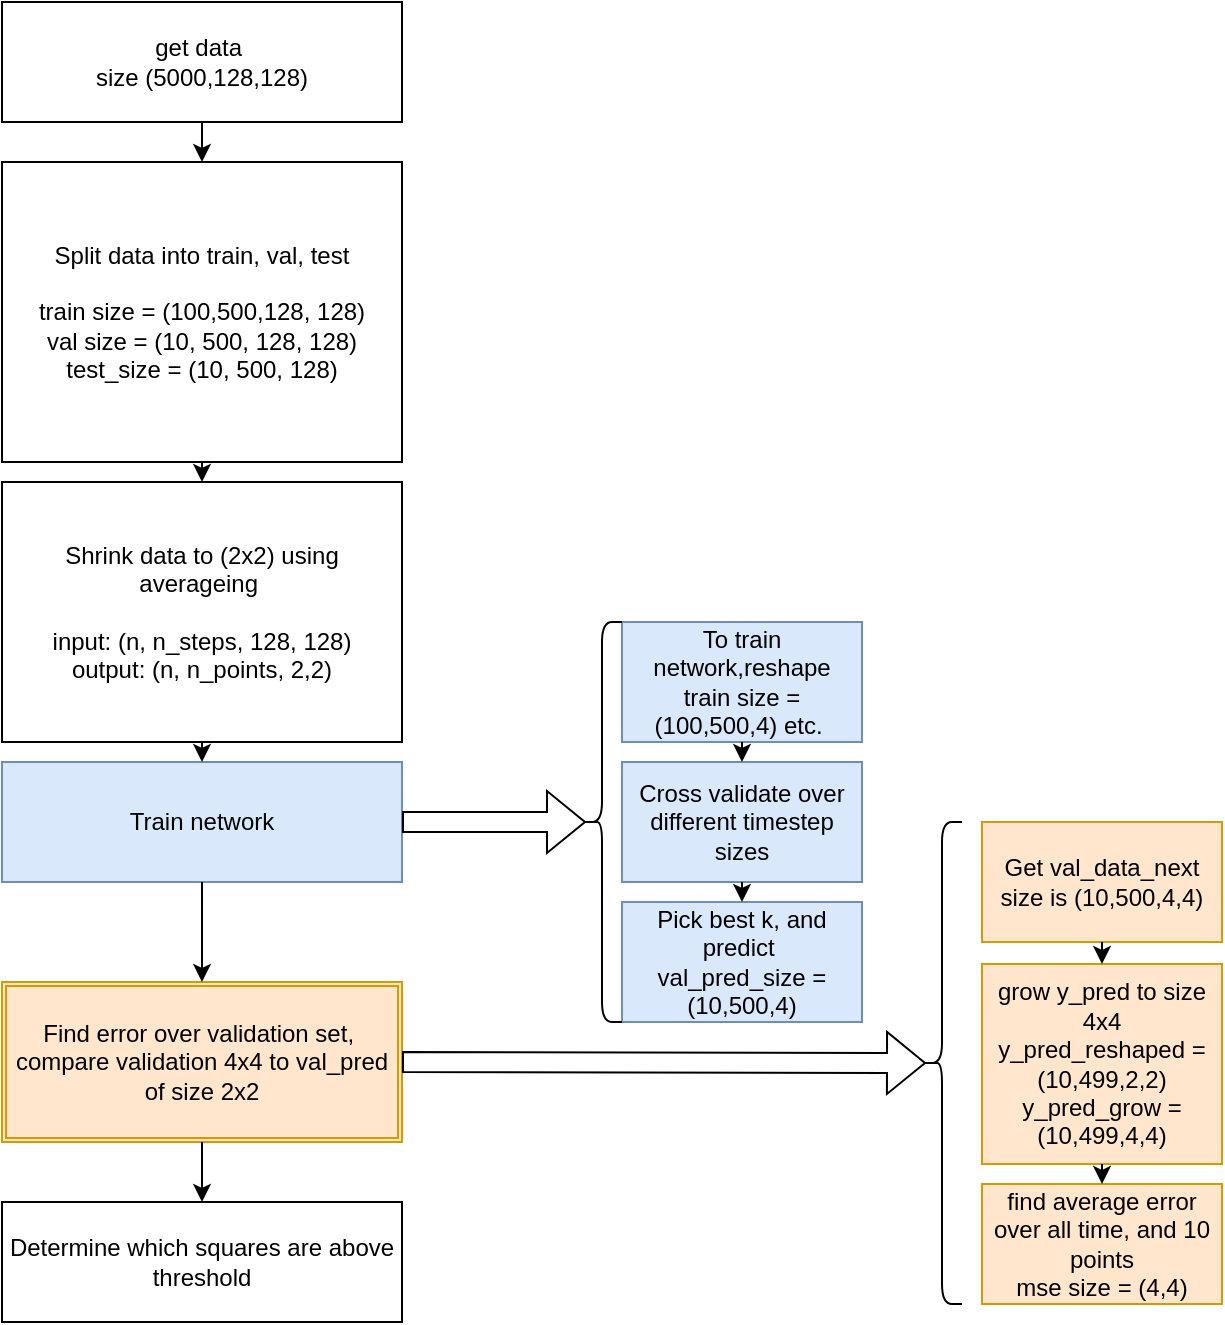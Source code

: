 <mxfile version="15.6.6" type="device"><diagram id="sGafApSrYqCIM2EjlVGW" name="Page-1"><mxGraphModel dx="782" dy="468" grid="1" gridSize="10" guides="1" tooltips="1" connect="1" arrows="1" fold="1" page="1" pageScale="1" pageWidth="850" pageHeight="1100" math="0" shadow="0"><root><mxCell id="0"/><mxCell id="1" parent="0"/><mxCell id="2HMtNx4SL0x8IEtz0DNj-1" value="get data&amp;nbsp;&lt;br&gt;size (5000,128,128)" style="rounded=0;whiteSpace=wrap;html=1;fillColor=default;strokeColor=default;fontColor=default;" vertex="1" parent="1"><mxGeometry x="40" y="30" width="200" height="60" as="geometry"/></mxCell><mxCell id="2HMtNx4SL0x8IEtz0DNj-2" value="Split data into train, val, test&lt;br&gt;&lt;br&gt;train size = (100,500,128, 128)&lt;br&gt;val size = (10, 500, 128, 128)&lt;br&gt;test_size = (10, 500, 128)&lt;br&gt;" style="rounded=0;whiteSpace=wrap;html=1;fontColor=default;strokeColor=default;fillColor=default;" vertex="1" parent="1"><mxGeometry x="40" y="110" width="200" height="150" as="geometry"/></mxCell><mxCell id="2HMtNx4SL0x8IEtz0DNj-3" value="" style="endArrow=classic;html=1;rounded=0;fontColor=default;strokeColor=default;labelBackgroundColor=default;exitX=0.5;exitY=1;exitDx=0;exitDy=0;entryX=0.5;entryY=0;entryDx=0;entryDy=0;" edge="1" parent="1" source="2HMtNx4SL0x8IEtz0DNj-1" target="2HMtNx4SL0x8IEtz0DNj-2"><mxGeometry width="50" height="50" relative="1" as="geometry"><mxPoint x="380" y="200" as="sourcePoint"/><mxPoint x="430" y="150" as="targetPoint"/></mxGeometry></mxCell><mxCell id="2HMtNx4SL0x8IEtz0DNj-4" value="Shrink data to (2x2) using averageing&amp;nbsp;&lt;br&gt;&lt;br&gt;input: (n, n_steps, 128, 128)&lt;br&gt;output: (n, n_points, 2,2)" style="rounded=0;whiteSpace=wrap;html=1;fontColor=default;strokeColor=default;fillColor=default;" vertex="1" parent="1"><mxGeometry x="40" y="270" width="200" height="130" as="geometry"/></mxCell><mxCell id="2HMtNx4SL0x8IEtz0DNj-5" value="" style="endArrow=classic;html=1;rounded=0;labelBackgroundColor=default;fontColor=default;strokeColor=default;exitX=0.5;exitY=1;exitDx=0;exitDy=0;entryX=0.5;entryY=0;entryDx=0;entryDy=0;" edge="1" parent="1" source="2HMtNx4SL0x8IEtz0DNj-2" target="2HMtNx4SL0x8IEtz0DNj-4"><mxGeometry width="50" height="50" relative="1" as="geometry"><mxPoint x="380" y="260" as="sourcePoint"/><mxPoint x="430" y="210" as="targetPoint"/></mxGeometry></mxCell><mxCell id="2HMtNx4SL0x8IEtz0DNj-6" value="Train network" style="rounded=0;whiteSpace=wrap;html=1;strokeColor=#6c8ebf;fillColor=#dae8fc;fontColor=default;" vertex="1" parent="1"><mxGeometry x="40" y="410" width="200" height="60" as="geometry"/></mxCell><mxCell id="2HMtNx4SL0x8IEtz0DNj-13" value="" style="shape=flexArrow;endArrow=classic;html=1;rounded=0;labelBackgroundColor=default;fontColor=default;strokeColor=default;exitX=1;exitY=0.5;exitDx=0;exitDy=0;entryX=0.1;entryY=0.5;entryDx=0;entryDy=0;entryPerimeter=0;" edge="1" parent="1" source="2HMtNx4SL0x8IEtz0DNj-6" target="2HMtNx4SL0x8IEtz0DNj-14"><mxGeometry width="50" height="50" relative="1" as="geometry"><mxPoint x="380" y="260" as="sourcePoint"/><mxPoint x="430" y="210" as="targetPoint"/></mxGeometry></mxCell><mxCell id="2HMtNx4SL0x8IEtz0DNj-15" value="" style="group;fontColor=default;" vertex="1" connectable="0" parent="1"><mxGeometry x="330" y="340" width="140" height="200" as="geometry"/></mxCell><mxCell id="2HMtNx4SL0x8IEtz0DNj-7" value="To train network,reshape&lt;br&gt;train size = (100,500,4) etc.&amp;nbsp;" style="rounded=0;whiteSpace=wrap;html=1;strokeColor=#6c8ebf;fillColor=#dae8fc;fontColor=default;" vertex="1" parent="2HMtNx4SL0x8IEtz0DNj-15"><mxGeometry x="20" width="120" height="60" as="geometry"/></mxCell><mxCell id="2HMtNx4SL0x8IEtz0DNj-9" value="Cross validate over different timestep sizes" style="rounded=0;whiteSpace=wrap;html=1;strokeColor=#6c8ebf;fillColor=#dae8fc;fontColor=default;" vertex="1" parent="2HMtNx4SL0x8IEtz0DNj-15"><mxGeometry x="20" y="70" width="120" height="60" as="geometry"/></mxCell><mxCell id="2HMtNx4SL0x8IEtz0DNj-10" value="Pick best k, and predict&amp;nbsp;&lt;br&gt;val_pred_size = (10,500,4)" style="rounded=0;whiteSpace=wrap;html=1;strokeColor=#6c8ebf;fillColor=#dae8fc;fontColor=default;" vertex="1" parent="2HMtNx4SL0x8IEtz0DNj-15"><mxGeometry x="20" y="140" width="120" height="60" as="geometry"/></mxCell><mxCell id="2HMtNx4SL0x8IEtz0DNj-11" value="" style="endArrow=classic;html=1;rounded=0;labelBackgroundColor=default;fontColor=default;strokeColor=default;exitX=0.5;exitY=1;exitDx=0;exitDy=0;entryX=0.5;entryY=0;entryDx=0;entryDy=0;" edge="1" parent="2HMtNx4SL0x8IEtz0DNj-15" source="2HMtNx4SL0x8IEtz0DNj-7" target="2HMtNx4SL0x8IEtz0DNj-9"><mxGeometry width="50" height="50" relative="1" as="geometry"><mxPoint x="-70" y="180" as="sourcePoint"/><mxPoint x="-20" y="130" as="targetPoint"/></mxGeometry></mxCell><mxCell id="2HMtNx4SL0x8IEtz0DNj-12" value="" style="endArrow=classic;html=1;rounded=0;labelBackgroundColor=default;fontColor=default;strokeColor=default;exitX=0.5;exitY=1;exitDx=0;exitDy=0;" edge="1" parent="2HMtNx4SL0x8IEtz0DNj-15" source="2HMtNx4SL0x8IEtz0DNj-9" target="2HMtNx4SL0x8IEtz0DNj-10"><mxGeometry width="50" height="50" relative="1" as="geometry"><mxPoint x="-70" y="180" as="sourcePoint"/><mxPoint x="-20" y="130" as="targetPoint"/></mxGeometry></mxCell><mxCell id="2HMtNx4SL0x8IEtz0DNj-14" value="" style="shape=curlyBracket;whiteSpace=wrap;html=1;rounded=1;fontColor=default;strokeColor=default;fillColor=default;" vertex="1" parent="2HMtNx4SL0x8IEtz0DNj-15"><mxGeometry width="20" height="200" as="geometry"/></mxCell><mxCell id="2HMtNx4SL0x8IEtz0DNj-16" value="Find error over validation set,&amp;nbsp;&lt;br&gt;compare validation 4x4 to val_pred of size 2x2" style="shape=ext;double=1;rounded=0;whiteSpace=wrap;html=1;strokeColor=#d79b00;fillColor=#ffe6cc;fontColor=default;" vertex="1" parent="1"><mxGeometry x="40" y="520" width="200" height="80" as="geometry"/></mxCell><mxCell id="2HMtNx4SL0x8IEtz0DNj-22" value="Determine which squares are above threshold" style="rounded=0;whiteSpace=wrap;html=1;fontColor=default;strokeColor=default;fillColor=default;" vertex="1" parent="1"><mxGeometry x="40" y="630" width="200" height="60" as="geometry"/></mxCell><mxCell id="2HMtNx4SL0x8IEtz0DNj-27" value="" style="group;fontColor=default;" vertex="1" connectable="0" parent="1"><mxGeometry x="500" y="440" width="150" height="241" as="geometry"/></mxCell><mxCell id="2HMtNx4SL0x8IEtz0DNj-19" value="&lt;span style=&quot;font-family: &amp;quot;helvetica&amp;quot;&quot;&gt;Get val_data_next size is (10,500,4,4)&lt;/span&gt;" style="rounded=0;whiteSpace=wrap;html=1;strokeColor=#d79b00;fillColor=#ffe6cc;fontColor=default;" vertex="1" parent="2HMtNx4SL0x8IEtz0DNj-27"><mxGeometry x="30" width="120" height="60" as="geometry"/></mxCell><mxCell id="2HMtNx4SL0x8IEtz0DNj-20" value="grow y_pred to size 4x4&lt;br&gt;y_pred_reshaped = (10,499,2,2)&lt;br&gt;y_pred_grow = (10,499,4,4)" style="rounded=0;whiteSpace=wrap;html=1;strokeColor=#d79b00;fillColor=#ffe6cc;fontColor=default;" vertex="1" parent="2HMtNx4SL0x8IEtz0DNj-27"><mxGeometry x="30" y="71" width="120" height="100" as="geometry"/></mxCell><mxCell id="2HMtNx4SL0x8IEtz0DNj-21" value="find average error over all time, and 10 points&lt;br&gt;mse size = (4,4)" style="rounded=0;whiteSpace=wrap;html=1;strokeColor=#d79b00;fillColor=#ffe6cc;fontColor=default;" vertex="1" parent="2HMtNx4SL0x8IEtz0DNj-27"><mxGeometry x="30" y="181" width="120" height="60" as="geometry"/></mxCell><mxCell id="2HMtNx4SL0x8IEtz0DNj-24" value="" style="shape=curlyBracket;whiteSpace=wrap;html=1;rounded=1;fontColor=default;strokeColor=default;fillColor=default;" vertex="1" parent="2HMtNx4SL0x8IEtz0DNj-27"><mxGeometry width="20" height="241" as="geometry"/></mxCell><mxCell id="2HMtNx4SL0x8IEtz0DNj-25" value="" style="endArrow=classic;html=1;rounded=0;labelBackgroundColor=default;fontColor=default;strokeColor=default;exitX=0.5;exitY=1;exitDx=0;exitDy=0;entryX=0.5;entryY=0;entryDx=0;entryDy=0;" edge="1" parent="2HMtNx4SL0x8IEtz0DNj-27" source="2HMtNx4SL0x8IEtz0DNj-19" target="2HMtNx4SL0x8IEtz0DNj-20"><mxGeometry width="50" height="50" relative="1" as="geometry"><mxPoint x="-80" y="161" as="sourcePoint"/><mxPoint x="-30" y="111" as="targetPoint"/></mxGeometry></mxCell><mxCell id="2HMtNx4SL0x8IEtz0DNj-26" value="" style="endArrow=classic;html=1;rounded=0;labelBackgroundColor=default;fontColor=default;strokeColor=default;exitX=0.5;exitY=1;exitDx=0;exitDy=0;entryX=0.5;entryY=0;entryDx=0;entryDy=0;" edge="1" parent="2HMtNx4SL0x8IEtz0DNj-27" source="2HMtNx4SL0x8IEtz0DNj-20" target="2HMtNx4SL0x8IEtz0DNj-21"><mxGeometry width="50" height="50" relative="1" as="geometry"><mxPoint x="-80" y="161" as="sourcePoint"/><mxPoint x="-30" y="111" as="targetPoint"/></mxGeometry></mxCell><mxCell id="2HMtNx4SL0x8IEtz0DNj-28" value="" style="shape=flexArrow;endArrow=classic;html=1;rounded=0;labelBackgroundColor=default;fontColor=default;strokeColor=default;exitX=1;exitY=0.5;exitDx=0;exitDy=0;entryX=0.1;entryY=0.5;entryDx=0;entryDy=0;entryPerimeter=0;" edge="1" parent="1" source="2HMtNx4SL0x8IEtz0DNj-16" target="2HMtNx4SL0x8IEtz0DNj-24"><mxGeometry width="50" height="50" relative="1" as="geometry"><mxPoint x="380" y="700" as="sourcePoint"/><mxPoint x="430" y="650" as="targetPoint"/></mxGeometry></mxCell><mxCell id="2HMtNx4SL0x8IEtz0DNj-29" value="" style="endArrow=classic;html=1;rounded=0;labelBackgroundColor=default;fontColor=default;strokeColor=default;exitX=0.5;exitY=1;exitDx=0;exitDy=0;entryX=0.5;entryY=0;entryDx=0;entryDy=0;" edge="1" parent="1" source="2HMtNx4SL0x8IEtz0DNj-6" target="2HMtNx4SL0x8IEtz0DNj-16"><mxGeometry width="50" height="50" relative="1" as="geometry"><mxPoint x="380" y="500" as="sourcePoint"/><mxPoint x="430" y="450" as="targetPoint"/></mxGeometry></mxCell><mxCell id="2HMtNx4SL0x8IEtz0DNj-30" value="" style="endArrow=classic;html=1;rounded=0;labelBackgroundColor=default;fontColor=default;strokeColor=default;exitX=0.5;exitY=1;exitDx=0;exitDy=0;entryX=0.5;entryY=0;entryDx=0;entryDy=0;" edge="1" parent="1" source="2HMtNx4SL0x8IEtz0DNj-4" target="2HMtNx4SL0x8IEtz0DNj-6"><mxGeometry width="50" height="50" relative="1" as="geometry"><mxPoint x="380" y="500" as="sourcePoint"/><mxPoint x="430" y="450" as="targetPoint"/></mxGeometry></mxCell><mxCell id="2HMtNx4SL0x8IEtz0DNj-31" value="" style="endArrow=classic;html=1;rounded=0;labelBackgroundColor=default;fontColor=default;strokeColor=default;exitX=0.5;exitY=1;exitDx=0;exitDy=0;" edge="1" parent="1" source="2HMtNx4SL0x8IEtz0DNj-16" target="2HMtNx4SL0x8IEtz0DNj-22"><mxGeometry width="50" height="50" relative="1" as="geometry"><mxPoint x="380" y="500" as="sourcePoint"/><mxPoint x="430" y="450" as="targetPoint"/></mxGeometry></mxCell></root></mxGraphModel></diagram></mxfile>